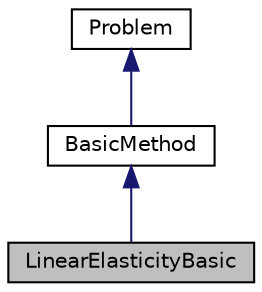 digraph "LinearElasticityBasic"
{
 // LATEX_PDF_SIZE
  edge [fontname="Helvetica",fontsize="10",labelfontname="Helvetica",labelfontsize="10"];
  node [fontname="Helvetica",fontsize="10",shape=record];
  Node1 [label="LinearElasticityBasic",height=0.2,width=0.4,color="black", fillcolor="grey75", style="filled", fontcolor="black",tooltip=" "];
  Node2 -> Node1 [dir="back",color="midnightblue",fontsize="10",style="solid",fontname="Helvetica"];
  Node2 [label="BasicMethod",height=0.2,width=0.4,color="black", fillcolor="white", style="filled",URL="$classBasicMethod.html",tooltip=" "];
  Node3 -> Node2 [dir="back",color="midnightblue",fontsize="10",style="solid",fontname="Helvetica"];
  Node3 [label="Problem",height=0.2,width=0.4,color="black", fillcolor="white", style="filled",URL="$classProblem.html",tooltip=" "];
}
